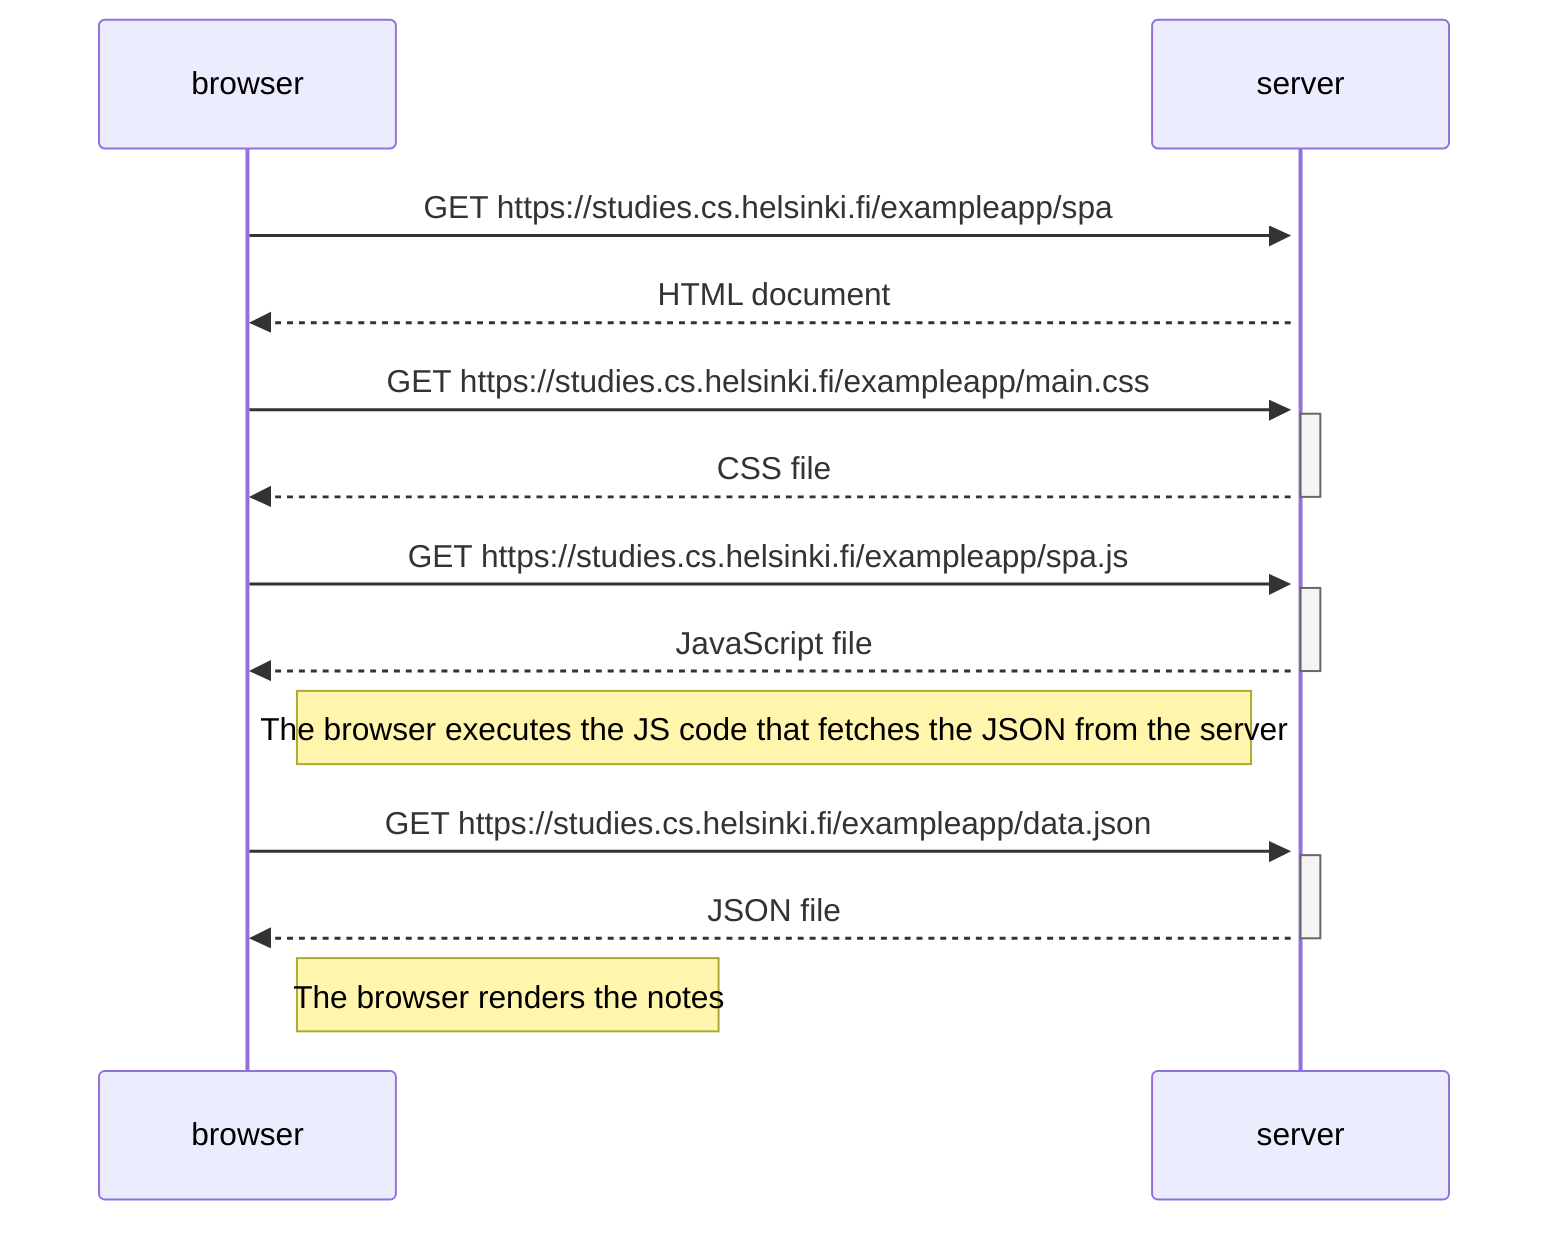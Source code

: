sequenceDiagram
  participant browser as browser
  participant server as server

  browser ->>+ server: GET https://studies.cs.helsinki.fi/exampleapp/spa
  server-->>browser: HTML document
  browser ->>+ server: GET https://studies.cs.helsinki.fi/exampleapp/main.css
  server -->>- browser: CSS file
  browser ->>+ server: GET https://studies.cs.helsinki.fi/exampleapp/spa.js
  server -->>- browser: JavaScript file
  Note right of browser: The browser executes the JS code that fetches the JSON from the server
  browser ->>+ server: GET https://studies.cs.helsinki.fi/exampleapp/data.json
  server -->>- browser: JSON file
  Note right of browser: The browser renders the notes